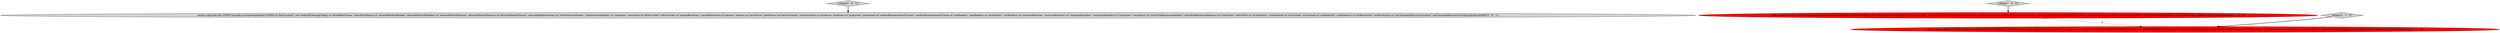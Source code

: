 digraph {
5 [style = filled, label = "return super.edu.fdu.CPPDG.tinypdg.pe.ExpressionInfo@15d5f5d.a(\"RestContext\",new DefaultFilteringOMap().a(\"allowBodyParam\",allowBodyParam).a(\"allowedMethodHeader\",allowedMethodHeaders).a(\"allowedMethodParams\",allowedMethodParams).a(\"allowedHeaderParams\",allowedHeaderParams).a(\"clientVersionHeader\",clientVersionHeader).a(\"consumes\",consumes).a(\"infoProvider\",infoProvider).a(\"paramResolvers\",paramResolvers).a(\"parsers\",parsers).a(\"partParser\",partParser).a(\"partSerializer\",partSerializer).a(\"produces\",produces).a(\"properties\",properties).a(\"renderResponseStackTraces\",renderResponseStackTraces).a(\"reqHeaders\",reqHeaders).a(\"resHeaders\",resHeaders).a(\"resourceResolver\",resourceResolver).a(\"responseHandlers\",responseHandlers).a(\"serializers\",serializers).a(\"staticFileResponseHeaders\",staticFileResponseHeaders).a(\"staticFiles\",staticFiles).a(\"uriAuthority\",uriAuthority).a(\"uriContext\",uriContext).a(\"uriRelativity\",uriRelativity).a(\"uriResolution\",uriResolution).a(\"useClasspathResourceCaching\",useClasspathResourceCaching))@@@3@@@['0', '0', '1']", fillcolor = lightgray, shape = ellipse image = "AAA0AAABBB3BBB"];
4 [style = filled, label = "toMap['0', '0', '1']", fillcolor = lightgray, shape = diamond image = "AAA0AAABBB3BBB"];
2 [style = filled, label = "return super.edu.fdu.CPPDG.tinypdg.pe.ExpressionInfo@15d5f39.a(\"HtmlSerializer\",new DefaultFilteringOMap().a(\"uriAnchorText\",uriAnchorText).a(\"dontDetectLabelParameters\",dontDetectLabelParameters).a(\"dontDetectLinksInStrings\",dontDetectLinksInStrings).a(\"labelParameter\",labelParameter).a(\"addKeyValueTableHeaders\",addKeyValueTableHeaders).a(\"addBeanTypes\",addBeanTypes))@@@3@@@['0', '1', '0']", fillcolor = red, shape = ellipse image = "AAA1AAABBB2BBB"];
0 [style = filled, label = "toMap['1', '0', '0']", fillcolor = lightgray, shape = diamond image = "AAA0AAABBB1BBB"];
1 [style = filled, label = "return super.edu.fdu.CPPDG.tinypdg.pe.ExpressionInfo@15d5f15.a(\"HtmlSerializer\",new DefaultFilteringOMap().a(\"uriAnchorText\",uriAnchorText).a(\"detectLabelParameters\",detectLabelParameters).a(\"detectLinksInStrings\",detectLinksInStrings).a(\"labelParameter\",labelParameter).a(\"addKeyValueTableHeaders\",addKeyValueTableHeaders).a(\"addBeanTypes\",addBeanTypes))@@@3@@@['1', '0', '0']", fillcolor = red, shape = ellipse image = "AAA1AAABBB1BBB"];
3 [style = filled, label = "toMap['0', '1', '0']", fillcolor = lightgray, shape = diamond image = "AAA0AAABBB2BBB"];
1->2 [style = dashed, label="0"];
4->5 [style = bold, label=""];
0->1 [style = bold, label=""];
3->2 [style = bold, label=""];
}
